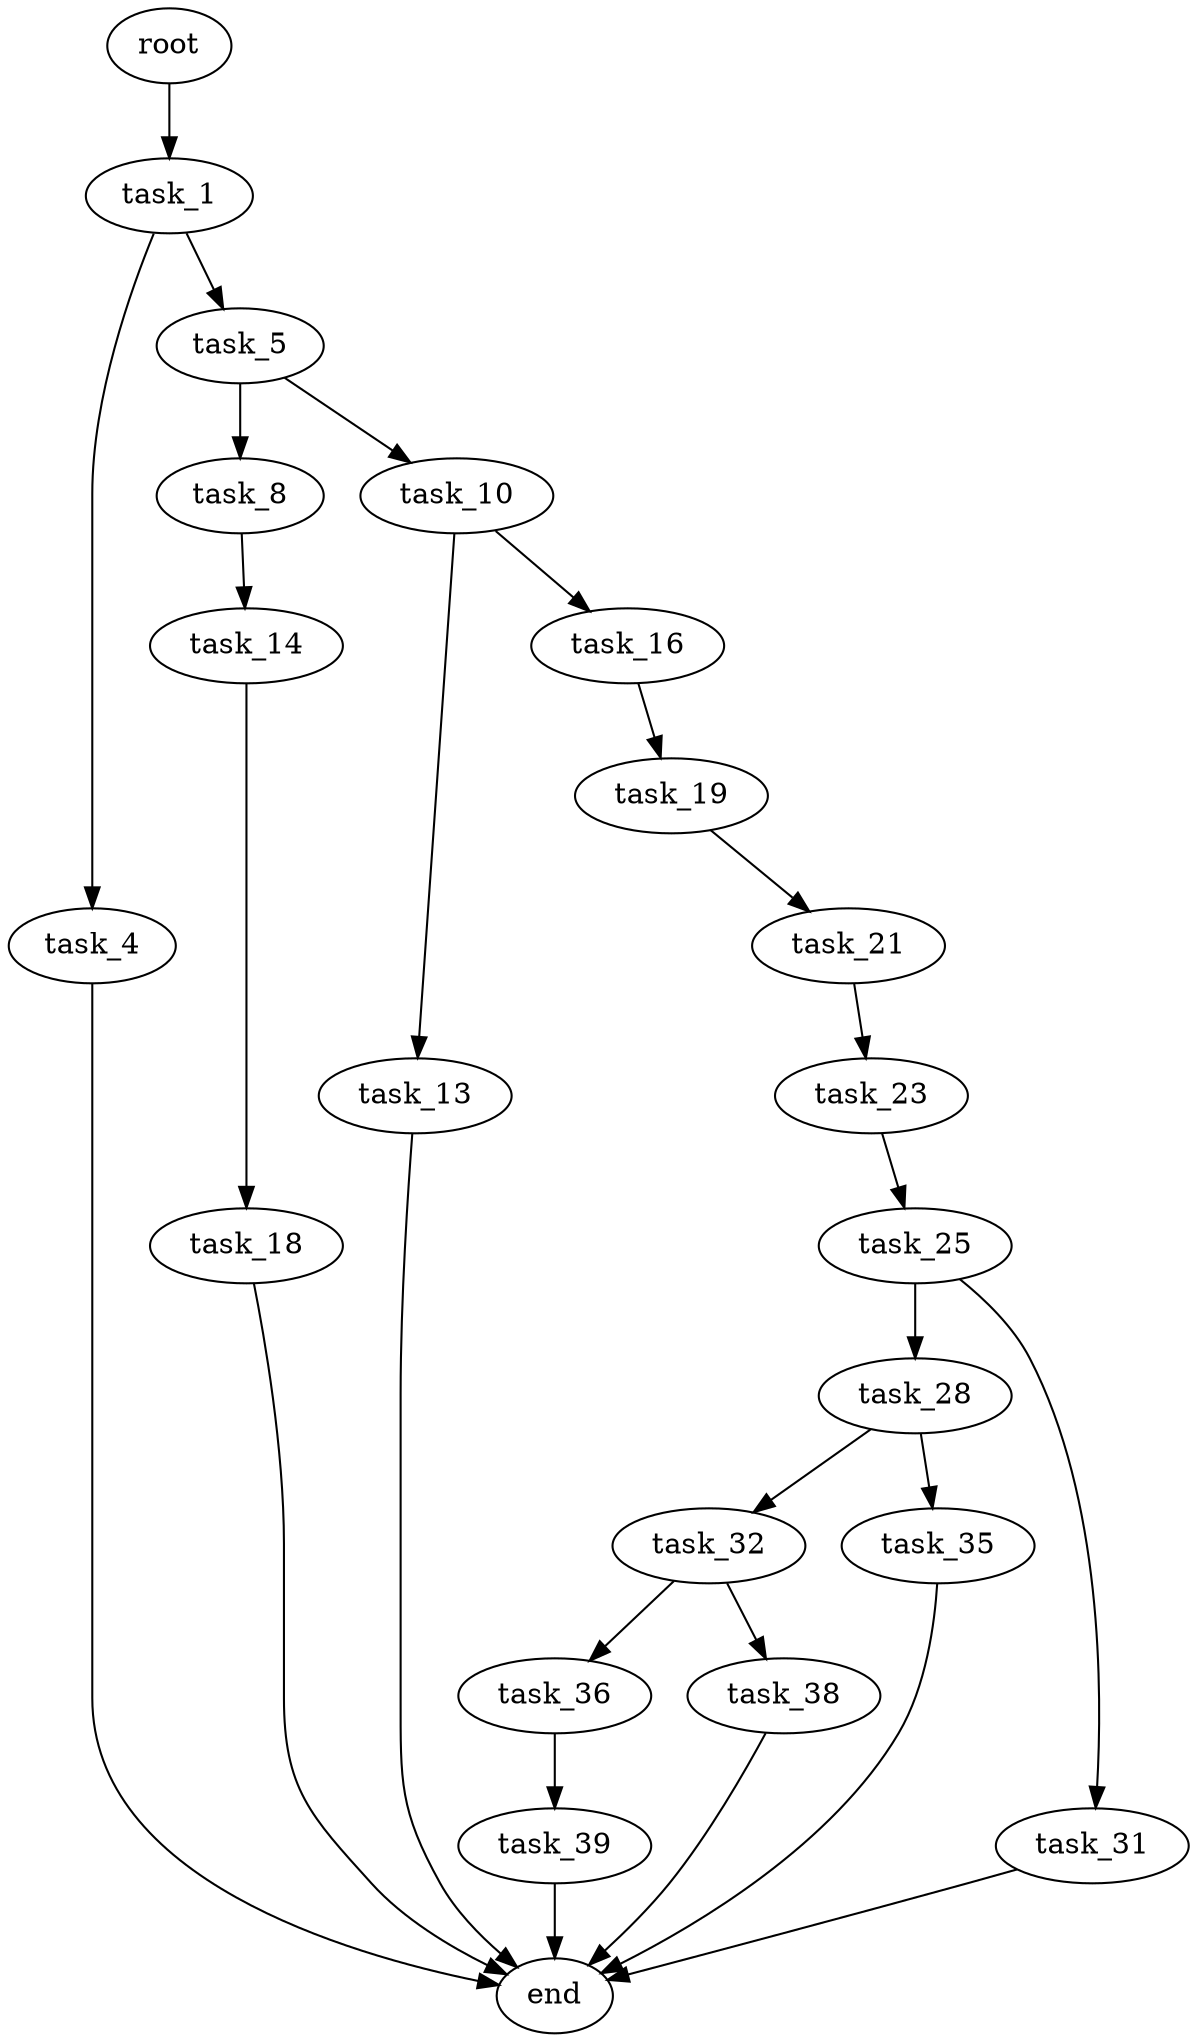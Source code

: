 digraph G {
  root [size="0.000000"];
  task_1 [size="4346411714.000000"];
  task_4 [size="85683055104.000000"];
  task_5 [size="782757789696.000000"];
  end [size="0.000000"];
  task_8 [size="4603055535.000000"];
  task_10 [size="28991029248.000000"];
  task_14 [size="8589934592.000000"];
  task_13 [size="88372908633.000000"];
  task_16 [size="26260633158.000000"];
  task_18 [size="231928233984.000000"];
  task_19 [size="8589934592.000000"];
  task_21 [size="428607512254.000000"];
  task_23 [size="327394170510.000000"];
  task_25 [size="8589934592.000000"];
  task_28 [size="273695063110.000000"];
  task_31 [size="549755813888.000000"];
  task_32 [size="134217728000.000000"];
  task_35 [size="37085887101.000000"];
  task_36 [size="975500873396.000000"];
  task_38 [size="8589934592.000000"];
  task_39 [size="243742670222.000000"];

  root -> task_1 [size="1.000000"];
  task_1 -> task_4 [size="75497472.000000"];
  task_1 -> task_5 [size="75497472.000000"];
  task_4 -> end [size="1.000000"];
  task_5 -> task_8 [size="679477248.000000"];
  task_5 -> task_10 [size="679477248.000000"];
  task_8 -> task_14 [size="134217728.000000"];
  task_10 -> task_13 [size="75497472.000000"];
  task_10 -> task_16 [size="75497472.000000"];
  task_14 -> task_18 [size="33554432.000000"];
  task_13 -> end [size="1.000000"];
  task_16 -> task_19 [size="536870912.000000"];
  task_18 -> end [size="1.000000"];
  task_19 -> task_21 [size="33554432.000000"];
  task_21 -> task_23 [size="301989888.000000"];
  task_23 -> task_25 [size="209715200.000000"];
  task_25 -> task_28 [size="33554432.000000"];
  task_25 -> task_31 [size="33554432.000000"];
  task_28 -> task_32 [size="301989888.000000"];
  task_28 -> task_35 [size="301989888.000000"];
  task_31 -> end [size="1.000000"];
  task_32 -> task_36 [size="209715200.000000"];
  task_32 -> task_38 [size="209715200.000000"];
  task_35 -> end [size="1.000000"];
  task_36 -> task_39 [size="679477248.000000"];
  task_38 -> end [size="1.000000"];
  task_39 -> end [size="1.000000"];
}
